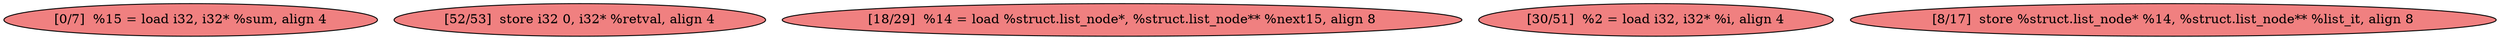 
digraph G {


node58 [fillcolor=lightcoral,label="[0/7]  %15 = load i32, i32* %sum, align 4",shape=ellipse,style=filled ]
node57 [fillcolor=lightcoral,label="[52/53]  store i32 0, i32* %retval, align 4",shape=ellipse,style=filled ]
node56 [fillcolor=lightcoral,label="[18/29]  %14 = load %struct.list_node*, %struct.list_node** %next15, align 8",shape=ellipse,style=filled ]
node54 [fillcolor=lightcoral,label="[30/51]  %2 = load i32, i32* %i, align 4",shape=ellipse,style=filled ]
node55 [fillcolor=lightcoral,label="[8/17]  store %struct.list_node* %14, %struct.list_node** %list_it, align 8",shape=ellipse,style=filled ]



}
